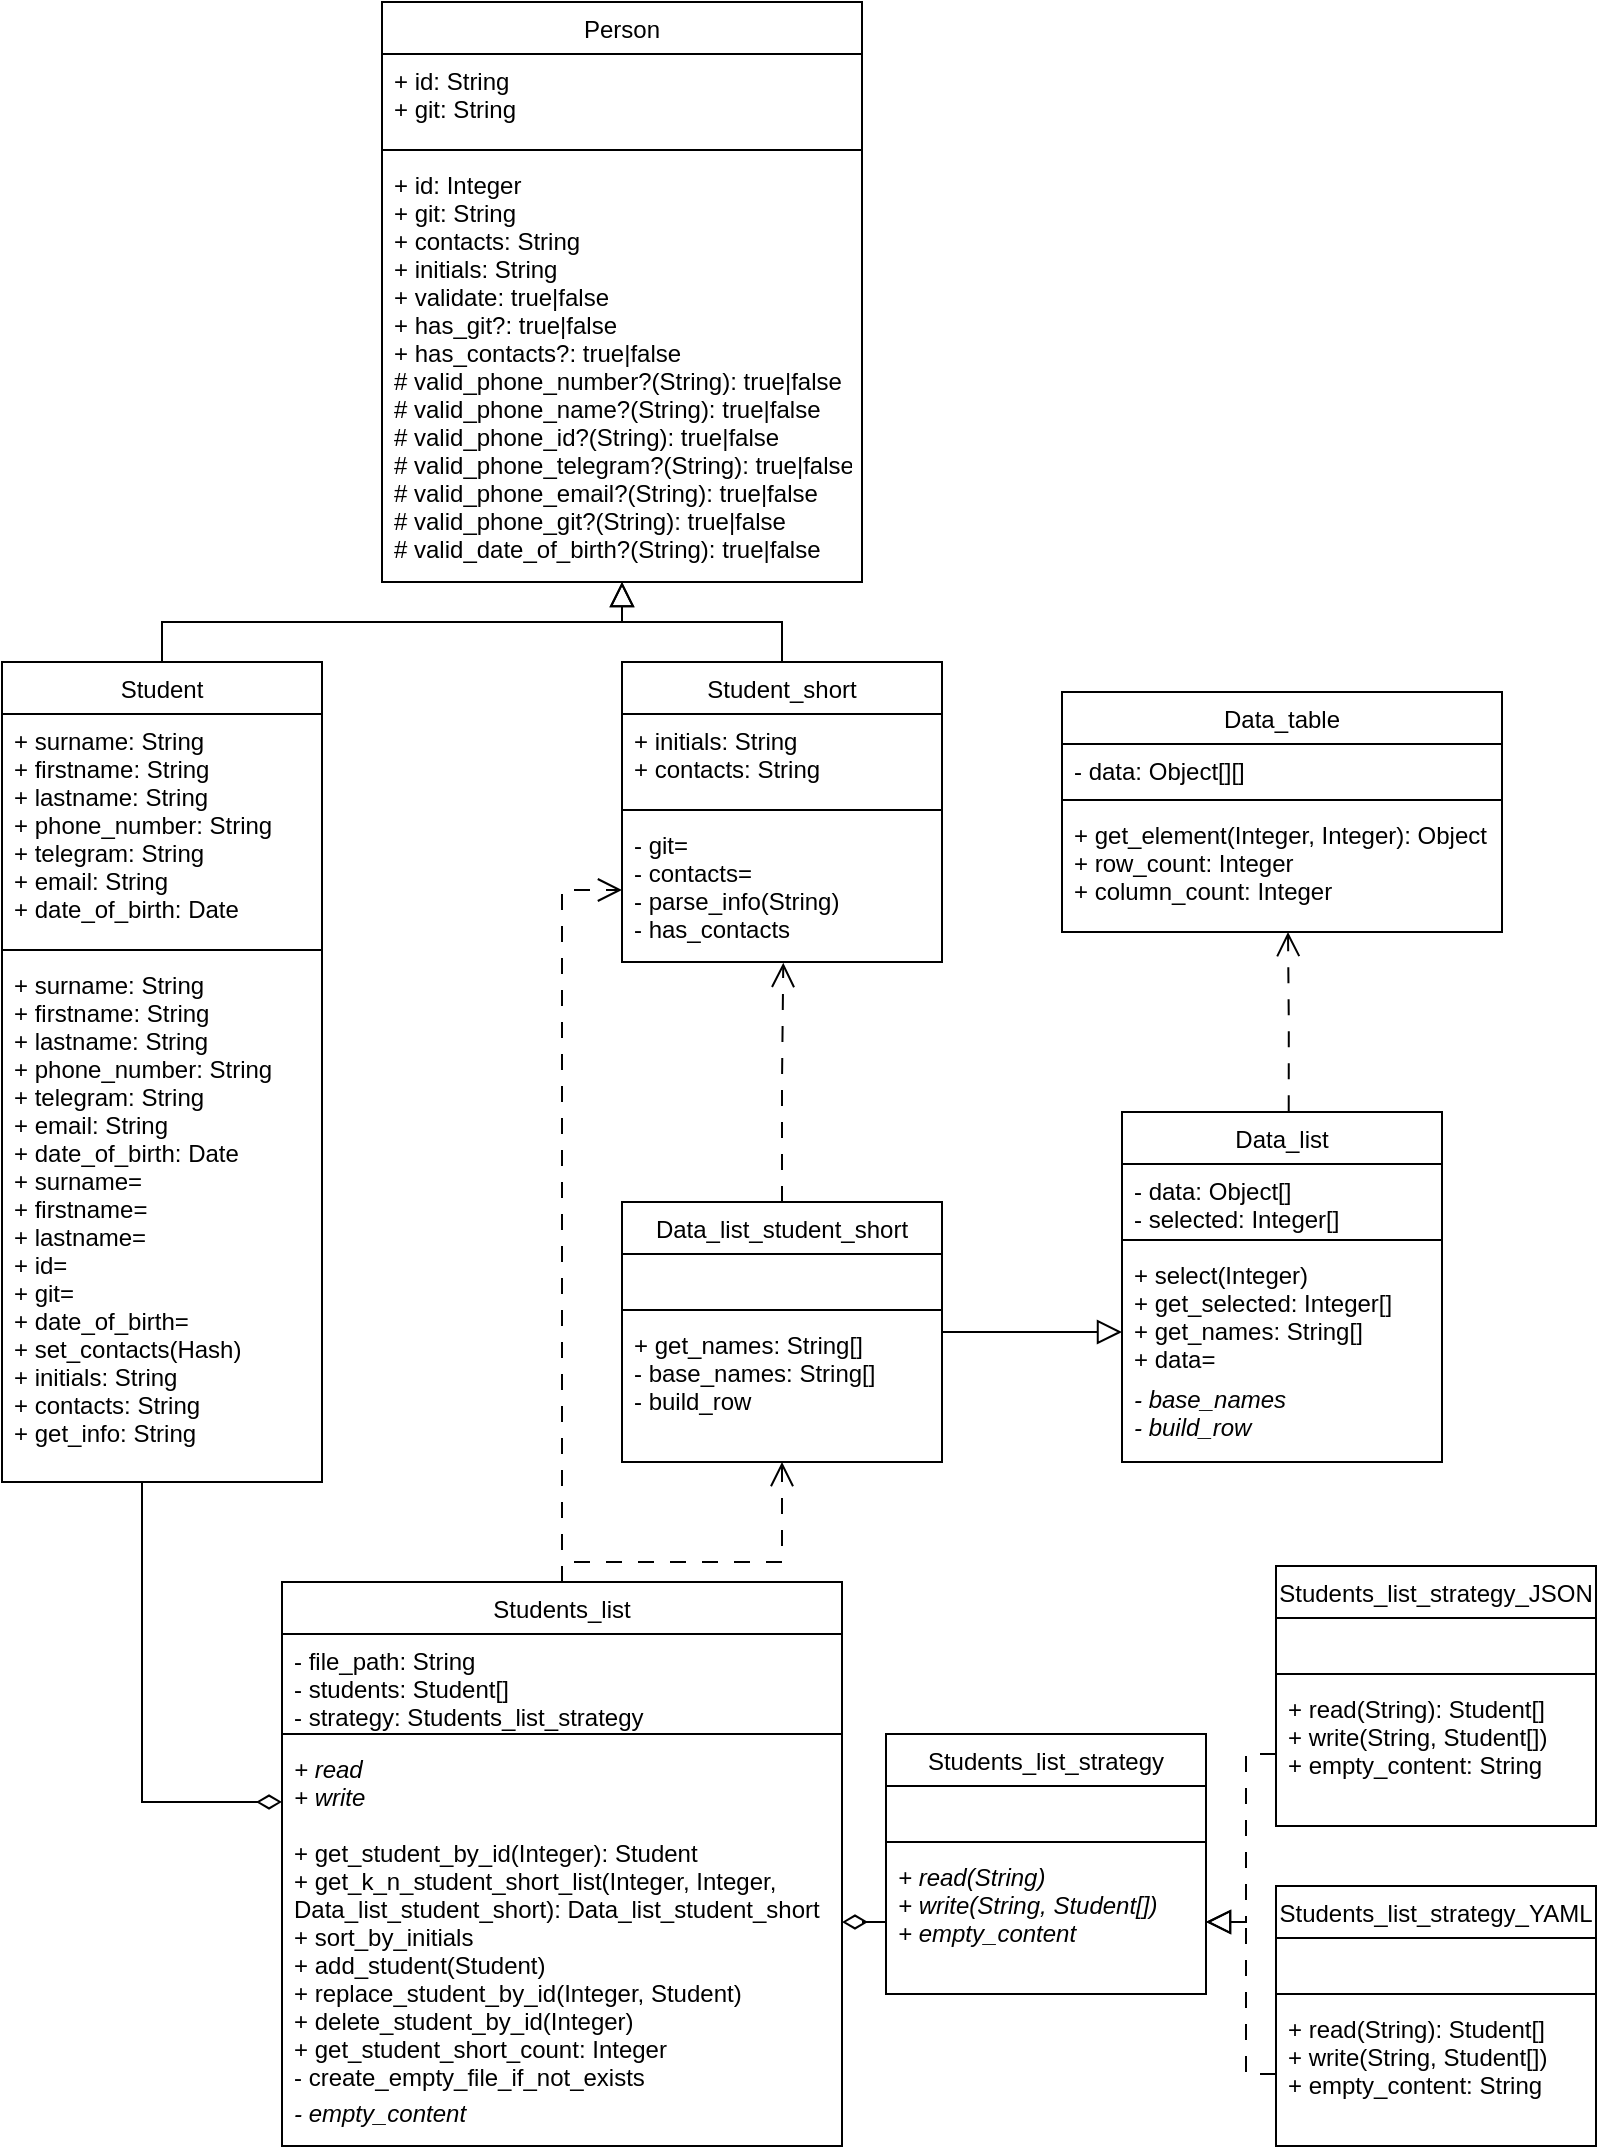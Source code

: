 <mxfile version="24.9.3">
  <diagram id="C5RBs43oDa-KdzZeNtuy" name="Page-1">
    <mxGraphModel dx="2074" dy="1066" grid="0" gridSize="10" guides="1" tooltips="1" connect="1" arrows="1" fold="1" page="1" pageScale="1" pageWidth="827" pageHeight="1169" math="0" shadow="0">
      <root>
        <mxCell id="WIyWlLk6GJQsqaUBKTNV-0" />
        <mxCell id="WIyWlLk6GJQsqaUBKTNV-1" parent="WIyWlLk6GJQsqaUBKTNV-0" />
        <mxCell id="zkfFHV4jXpPFQw0GAbJ--0" value="Person" style="swimlane;fontStyle=0;align=center;verticalAlign=top;childLayout=stackLayout;horizontal=1;startSize=26;horizontalStack=0;resizeParent=1;resizeLast=0;collapsible=1;marginBottom=0;rounded=0;shadow=0;strokeWidth=1;" parent="WIyWlLk6GJQsqaUBKTNV-1" vertex="1">
          <mxGeometry x="220" width="240" height="290" as="geometry">
            <mxRectangle x="230" y="140" width="160" height="26" as="alternateBounds" />
          </mxGeometry>
        </mxCell>
        <mxCell id="zkfFHV4jXpPFQw0GAbJ--1" value="+ id: String&#xa;+ git: String&#xa;" style="text;align=left;verticalAlign=top;spacingLeft=4;spacingRight=4;overflow=hidden;rotatable=0;points=[[0,0.5],[1,0.5]];portConstraint=eastwest;" parent="zkfFHV4jXpPFQw0GAbJ--0" vertex="1">
          <mxGeometry y="26" width="240" height="44" as="geometry" />
        </mxCell>
        <mxCell id="zkfFHV4jXpPFQw0GAbJ--4" value="" style="line;html=1;strokeWidth=1;align=left;verticalAlign=middle;spacingTop=-1;spacingLeft=3;spacingRight=3;rotatable=0;labelPosition=right;points=[];portConstraint=eastwest;" parent="zkfFHV4jXpPFQw0GAbJ--0" vertex="1">
          <mxGeometry y="70" width="240" height="8" as="geometry" />
        </mxCell>
        <mxCell id="zkfFHV4jXpPFQw0GAbJ--5" value="+ id: Integer&#xa;+ git: String&#xa;+ contacts: String&#xa;+ initials: String&#xa;+ validate: true|false&#xa;+ has_git?: true|false&#xa;+ has_contacts?: true|false&#xa;# valid_phone_number?(String): true|false&#xa;# valid_phone_name?(String): true|false&#xa;# valid_phone_id?(String): true|false&#xa;# valid_phone_telegram?(String): true|false&#xa;# valid_phone_email?(String): true|false&#xa;# valid_phone_git?(String): true|false&#xa;# valid_date_of_birth?(String): true|false&#xa;&#xa;&#xa;&#xa;&#xa;&#xa;&#xa;&#xa;&#xa;&#xa;&#xa;&#xa;&#xa;&#xa;&#xa;&#xa;&#xa;" style="text;align=left;verticalAlign=top;spacingLeft=4;spacingRight=4;overflow=hidden;rotatable=0;points=[[0,0.5],[1,0.5]];portConstraint=eastwest;" parent="zkfFHV4jXpPFQw0GAbJ--0" vertex="1">
          <mxGeometry y="78" width="240" height="202" as="geometry" />
        </mxCell>
        <mxCell id="zkfFHV4jXpPFQw0GAbJ--6" value="Student" style="swimlane;fontStyle=0;align=center;verticalAlign=top;childLayout=stackLayout;horizontal=1;startSize=26;horizontalStack=0;resizeParent=1;resizeLast=0;collapsible=1;marginBottom=0;rounded=0;shadow=0;strokeWidth=1;" parent="WIyWlLk6GJQsqaUBKTNV-1" vertex="1">
          <mxGeometry x="30" y="330" width="160" height="410" as="geometry">
            <mxRectangle x="130" y="380" width="160" height="26" as="alternateBounds" />
          </mxGeometry>
        </mxCell>
        <mxCell id="zkfFHV4jXpPFQw0GAbJ--7" value="+ surname: String&#xa;+ firstname: String&#xa;+ lastname: String&#xa;+ phone_number: String&#xa;+ telegram: String&#xa;+ email: String&#xa;+ date_of_birth: Date&#xa;" style="text;align=left;verticalAlign=top;spacingLeft=4;spacingRight=4;overflow=hidden;rotatable=0;points=[[0,0.5],[1,0.5]];portConstraint=eastwest;" parent="zkfFHV4jXpPFQw0GAbJ--6" vertex="1">
          <mxGeometry y="26" width="160" height="114" as="geometry" />
        </mxCell>
        <mxCell id="zkfFHV4jXpPFQw0GAbJ--9" value="" style="line;html=1;strokeWidth=1;align=left;verticalAlign=middle;spacingTop=-1;spacingLeft=3;spacingRight=3;rotatable=0;labelPosition=right;points=[];portConstraint=eastwest;" parent="zkfFHV4jXpPFQw0GAbJ--6" vertex="1">
          <mxGeometry y="140" width="160" height="8" as="geometry" />
        </mxCell>
        <mxCell id="zkfFHV4jXpPFQw0GAbJ--11" value="+ surname: String&#xa;+ firstname: String&#xa;+ lastname: String&#xa;+ phone_number: String&#xa;+ telegram: String&#xa;+ email: String&#xa;+ date_of_birth: Date&#xa;+ surname=&#xa;+ firstname=&#xa;+ lastname=&#xa;+ id=&#xa;+ git=&#xa;+ date_of_birth=&#xa;+ set_contacts(Hash)&#xa;+ initials: String&#xa;+ contacts: String&#xa;+ get_info: String&#xa;&#xa;&#xa;&#xa;&#xa;" style="text;align=left;verticalAlign=top;spacingLeft=4;spacingRight=4;overflow=hidden;rotatable=0;points=[[0,0.5],[1,0.5]];portConstraint=eastwest;" parent="zkfFHV4jXpPFQw0GAbJ--6" vertex="1">
          <mxGeometry y="148" width="160" height="252" as="geometry" />
        </mxCell>
        <mxCell id="zkfFHV4jXpPFQw0GAbJ--12" value="" style="endArrow=block;endSize=10;endFill=0;shadow=0;strokeWidth=1;rounded=0;curved=0;edgeStyle=elbowEdgeStyle;elbow=vertical;" parent="WIyWlLk6GJQsqaUBKTNV-1" source="zkfFHV4jXpPFQw0GAbJ--6" target="zkfFHV4jXpPFQw0GAbJ--0" edge="1">
          <mxGeometry width="160" relative="1" as="geometry">
            <mxPoint x="200" y="133" as="sourcePoint" />
            <mxPoint x="200" y="133" as="targetPoint" />
          </mxGeometry>
        </mxCell>
        <mxCell id="zkfFHV4jXpPFQw0GAbJ--13" value="Student_short" style="swimlane;fontStyle=0;align=center;verticalAlign=top;childLayout=stackLayout;horizontal=1;startSize=26;horizontalStack=0;resizeParent=1;resizeLast=0;collapsible=1;marginBottom=0;rounded=0;shadow=0;strokeWidth=1;" parent="WIyWlLk6GJQsqaUBKTNV-1" vertex="1">
          <mxGeometry x="340" y="330" width="160" height="150" as="geometry">
            <mxRectangle x="340" y="380" width="170" height="26" as="alternateBounds" />
          </mxGeometry>
        </mxCell>
        <mxCell id="zkfFHV4jXpPFQw0GAbJ--14" value="+ initials: String&#xa;+ contacts: String&#xa;&#xa;" style="text;align=left;verticalAlign=top;spacingLeft=4;spacingRight=4;overflow=hidden;rotatable=0;points=[[0,0.5],[1,0.5]];portConstraint=eastwest;" parent="zkfFHV4jXpPFQw0GAbJ--13" vertex="1">
          <mxGeometry y="26" width="160" height="44" as="geometry" />
        </mxCell>
        <mxCell id="zkfFHV4jXpPFQw0GAbJ--15" value="" style="line;html=1;strokeWidth=1;align=left;verticalAlign=middle;spacingTop=-1;spacingLeft=3;spacingRight=3;rotatable=0;labelPosition=right;points=[];portConstraint=eastwest;" parent="zkfFHV4jXpPFQw0GAbJ--13" vertex="1">
          <mxGeometry y="70" width="160" height="8" as="geometry" />
        </mxCell>
        <mxCell id="UXkMw1AITQ270aznI7BL-0" value="- git=&#xa;- contacts=&#xa;- parse_info(String)&#xa;- has_contacts&#xa;" style="text;align=left;verticalAlign=top;spacingLeft=4;spacingRight=4;overflow=hidden;rotatable=0;points=[[0,0.5],[1,0.5]];portConstraint=eastwest;" parent="zkfFHV4jXpPFQw0GAbJ--13" vertex="1">
          <mxGeometry y="78" width="160" height="72" as="geometry" />
        </mxCell>
        <mxCell id="zkfFHV4jXpPFQw0GAbJ--16" value="" style="endArrow=block;endSize=10;endFill=0;shadow=0;strokeWidth=1;rounded=0;curved=0;edgeStyle=elbowEdgeStyle;elbow=vertical;" parent="WIyWlLk6GJQsqaUBKTNV-1" source="zkfFHV4jXpPFQw0GAbJ--13" target="zkfFHV4jXpPFQw0GAbJ--0" edge="1">
          <mxGeometry width="160" relative="1" as="geometry">
            <mxPoint x="210" y="303" as="sourcePoint" />
            <mxPoint x="310" y="201" as="targetPoint" />
          </mxGeometry>
        </mxCell>
        <mxCell id="UXkMw1AITQ270aznI7BL-11" style="edgeStyle=orthogonalEdgeStyle;rounded=0;orthogonalLoop=1;jettySize=auto;html=1;endArrow=block;endFill=0;endSize=10;" parent="WIyWlLk6GJQsqaUBKTNV-1" source="UXkMw1AITQ270aznI7BL-1" target="UXkMw1AITQ270aznI7BL-7" edge="1">
          <mxGeometry relative="1" as="geometry">
            <Array as="points">
              <mxPoint x="570" y="665" />
              <mxPoint x="570" y="665" />
            </Array>
          </mxGeometry>
        </mxCell>
        <mxCell id="UXkMw1AITQ270aznI7BL-1" value="Data_list_student_short" style="swimlane;fontStyle=0;align=center;verticalAlign=top;childLayout=stackLayout;horizontal=1;startSize=26;horizontalStack=0;resizeParent=1;resizeLast=0;collapsible=1;marginBottom=0;rounded=0;shadow=0;strokeWidth=1;" parent="WIyWlLk6GJQsqaUBKTNV-1" vertex="1">
          <mxGeometry x="340" y="600" width="160" height="130" as="geometry">
            <mxRectangle x="340" y="380" width="170" height="26" as="alternateBounds" />
          </mxGeometry>
        </mxCell>
        <mxCell id="UXkMw1AITQ270aznI7BL-2" value="&#xa;&#xa;" style="text;align=left;verticalAlign=top;spacingLeft=4;spacingRight=4;overflow=hidden;rotatable=0;points=[[0,0.5],[1,0.5]];portConstraint=eastwest;" parent="UXkMw1AITQ270aznI7BL-1" vertex="1">
          <mxGeometry y="26" width="160" height="24" as="geometry" />
        </mxCell>
        <mxCell id="UXkMw1AITQ270aznI7BL-3" value="" style="line;html=1;strokeWidth=1;align=left;verticalAlign=middle;spacingTop=-1;spacingLeft=3;spacingRight=3;rotatable=0;labelPosition=right;points=[];portConstraint=eastwest;" parent="UXkMw1AITQ270aznI7BL-1" vertex="1">
          <mxGeometry y="50" width="160" height="8" as="geometry" />
        </mxCell>
        <mxCell id="UXkMw1AITQ270aznI7BL-4" value="+ get_names: String[]&#xa;- base_names: String[]&#xa;- build_row &#xa;" style="text;align=left;verticalAlign=top;spacingLeft=4;spacingRight=4;overflow=hidden;rotatable=0;points=[[0,0.5],[1,0.5]];portConstraint=eastwest;" parent="UXkMw1AITQ270aznI7BL-1" vertex="1">
          <mxGeometry y="58" width="160" height="72" as="geometry" />
        </mxCell>
        <mxCell id="UXkMw1AITQ270aznI7BL-6" style="edgeStyle=orthogonalEdgeStyle;rounded=0;orthogonalLoop=1;jettySize=auto;html=1;entryX=0.504;entryY=1.006;entryDx=0;entryDy=0;entryPerimeter=0;endArrow=open;endFill=0;dashed=1;dashPattern=8 8;endSize=10;" parent="WIyWlLk6GJQsqaUBKTNV-1" source="UXkMw1AITQ270aznI7BL-1" target="UXkMw1AITQ270aznI7BL-0" edge="1">
          <mxGeometry relative="1" as="geometry" />
        </mxCell>
        <mxCell id="UXkMw1AITQ270aznI7BL-7" value="Data_list" style="swimlane;fontStyle=0;align=center;verticalAlign=top;childLayout=stackLayout;horizontal=1;startSize=26;horizontalStack=0;resizeParent=1;resizeLast=0;collapsible=1;marginBottom=0;rounded=0;shadow=0;strokeWidth=1;" parent="WIyWlLk6GJQsqaUBKTNV-1" vertex="1">
          <mxGeometry x="590" y="555" width="160" height="175" as="geometry">
            <mxRectangle x="340" y="380" width="170" height="26" as="alternateBounds" />
          </mxGeometry>
        </mxCell>
        <mxCell id="UXkMw1AITQ270aznI7BL-8" value="- data: Object[]&#xa;- selected: Integer[]&#xa;" style="text;align=left;verticalAlign=top;spacingLeft=4;spacingRight=4;overflow=hidden;rotatable=0;points=[[0,0.5],[1,0.5]];portConstraint=eastwest;" parent="UXkMw1AITQ270aznI7BL-7" vertex="1">
          <mxGeometry y="26" width="160" height="34" as="geometry" />
        </mxCell>
        <mxCell id="UXkMw1AITQ270aznI7BL-9" value="" style="line;html=1;strokeWidth=1;align=left;verticalAlign=middle;spacingTop=-1;spacingLeft=3;spacingRight=3;rotatable=0;labelPosition=right;points=[];portConstraint=eastwest;" parent="UXkMw1AITQ270aznI7BL-7" vertex="1">
          <mxGeometry y="60" width="160" height="8" as="geometry" />
        </mxCell>
        <mxCell id="UXkMw1AITQ270aznI7BL-10" value="+ select(Integer)&#xa;+ get_selected: Integer[]&#xa;+ get_names: String[]&#xa;+ data=&#xa;" style="text;align=left;verticalAlign=top;spacingLeft=4;spacingRight=4;overflow=hidden;rotatable=0;points=[[0,0.5],[1,0.5]];portConstraint=eastwest;" parent="UXkMw1AITQ270aznI7BL-7" vertex="1">
          <mxGeometry y="68" width="160" height="62" as="geometry" />
        </mxCell>
        <mxCell id="UXkMw1AITQ270aznI7BL-12" value="- base_names&#xa;- build_row" style="text;align=left;verticalAlign=top;spacingLeft=4;spacingRight=4;overflow=hidden;rotatable=0;points=[[0,0.5],[1,0.5]];portConstraint=eastwest;fontStyle=2" parent="UXkMw1AITQ270aznI7BL-7" vertex="1">
          <mxGeometry y="130" width="160" height="40" as="geometry" />
        </mxCell>
        <mxCell id="UXkMw1AITQ270aznI7BL-13" value="Data_table" style="swimlane;fontStyle=0;align=center;verticalAlign=top;childLayout=stackLayout;horizontal=1;startSize=26;horizontalStack=0;resizeParent=1;resizeLast=0;collapsible=1;marginBottom=0;rounded=0;shadow=0;strokeWidth=1;" parent="WIyWlLk6GJQsqaUBKTNV-1" vertex="1">
          <mxGeometry x="560" y="345" width="220" height="120" as="geometry">
            <mxRectangle x="340" y="380" width="170" height="26" as="alternateBounds" />
          </mxGeometry>
        </mxCell>
        <mxCell id="UXkMw1AITQ270aznI7BL-14" value="- data: Object[][]" style="text;align=left;verticalAlign=top;spacingLeft=4;spacingRight=4;overflow=hidden;rotatable=0;points=[[0,0.5],[1,0.5]];portConstraint=eastwest;" parent="UXkMw1AITQ270aznI7BL-13" vertex="1">
          <mxGeometry y="26" width="220" height="24" as="geometry" />
        </mxCell>
        <mxCell id="UXkMw1AITQ270aznI7BL-15" value="" style="line;html=1;strokeWidth=1;align=left;verticalAlign=middle;spacingTop=-1;spacingLeft=3;spacingRight=3;rotatable=0;labelPosition=right;points=[];portConstraint=eastwest;" parent="UXkMw1AITQ270aznI7BL-13" vertex="1">
          <mxGeometry y="50" width="220" height="8" as="geometry" />
        </mxCell>
        <mxCell id="UXkMw1AITQ270aznI7BL-16" value="+ get_element(Integer, Integer): Object&#xa;+ row_count: Integer&#xa;+ column_count: Integer&#xa;&#xa;" style="text;align=left;verticalAlign=top;spacingLeft=4;spacingRight=4;overflow=hidden;rotatable=0;points=[[0,0.5],[1,0.5]];portConstraint=eastwest;" parent="UXkMw1AITQ270aznI7BL-13" vertex="1">
          <mxGeometry y="58" width="220" height="62" as="geometry" />
        </mxCell>
        <mxCell id="UXkMw1AITQ270aznI7BL-17" style="edgeStyle=orthogonalEdgeStyle;rounded=0;orthogonalLoop=1;jettySize=auto;html=1;endArrow=open;endFill=0;dashed=1;dashPattern=8 8;endSize=10;exitX=0.521;exitY=-0.002;exitDx=0;exitDy=0;exitPerimeter=0;" parent="WIyWlLk6GJQsqaUBKTNV-1" source="UXkMw1AITQ270aznI7BL-7" edge="1">
          <mxGeometry relative="1" as="geometry">
            <mxPoint x="669.58" y="555" as="sourcePoint" />
            <mxPoint x="673" y="465" as="targetPoint" />
            <Array as="points" />
          </mxGeometry>
        </mxCell>
        <mxCell id="-blnok-HWPJxS03EVm5M-0" value="Students_list" style="swimlane;fontStyle=0;align=center;verticalAlign=top;childLayout=stackLayout;horizontal=1;startSize=26;horizontalStack=0;resizeParent=1;resizeLast=0;collapsible=1;marginBottom=0;rounded=0;shadow=0;strokeWidth=1;" vertex="1" parent="WIyWlLk6GJQsqaUBKTNV-1">
          <mxGeometry x="170" y="790" width="280" height="282" as="geometry">
            <mxRectangle x="340" y="380" width="170" height="26" as="alternateBounds" />
          </mxGeometry>
        </mxCell>
        <mxCell id="-blnok-HWPJxS03EVm5M-1" value="- file_path: String&#xa;- students: Student[]&#xa;- strategy: Students_list_strategy&#xa;" style="text;align=left;verticalAlign=top;spacingLeft=4;spacingRight=4;overflow=hidden;rotatable=0;points=[[0,0.5],[1,0.5]];portConstraint=eastwest;" vertex="1" parent="-blnok-HWPJxS03EVm5M-0">
          <mxGeometry y="26" width="280" height="46" as="geometry" />
        </mxCell>
        <mxCell id="-blnok-HWPJxS03EVm5M-2" value="" style="line;html=1;strokeWidth=1;align=left;verticalAlign=middle;spacingTop=-1;spacingLeft=3;spacingRight=3;rotatable=0;labelPosition=right;points=[];portConstraint=eastwest;" vertex="1" parent="-blnok-HWPJxS03EVm5M-0">
          <mxGeometry y="72" width="280" height="8" as="geometry" />
        </mxCell>
        <mxCell id="-blnok-HWPJxS03EVm5M-3" value="+ read&#xa;+ write&#xa;" style="text;align=left;verticalAlign=top;spacingLeft=4;spacingRight=4;overflow=hidden;rotatable=0;points=[[0,0.5],[1,0.5]];portConstraint=eastwest;fontStyle=2" vertex="1" parent="-blnok-HWPJxS03EVm5M-0">
          <mxGeometry y="80" width="280" height="42" as="geometry" />
        </mxCell>
        <mxCell id="-blnok-HWPJxS03EVm5M-10" value="+ get_student_by_id(Integer): Student&#xa;+ get_k_n_student_short_list(Integer, Integer, &#xa;Data_list_student_short): Data_list_student_short&#xa;+ sort_by_initials&#xa;+ add_student(Student)&#xa;+ replace_student_by_id(Integer, Student)&#xa;+ delete_student_by_id(Integer)&#xa;+ get_student_short_count: Integer&#xa;- create_empty_file_if_not_exists&#xa;&#xa;" style="text;align=left;verticalAlign=top;spacingLeft=4;spacingRight=4;overflow=hidden;rotatable=0;points=[[0,0.5],[1,0.5]];portConstraint=eastwest;fontSize=12;" vertex="1" parent="-blnok-HWPJxS03EVm5M-0">
          <mxGeometry y="122" width="280" height="130" as="geometry" />
        </mxCell>
        <mxCell id="-blnok-HWPJxS03EVm5M-12" value="- empty_content" style="text;align=left;verticalAlign=top;spacingLeft=4;spacingRight=4;overflow=hidden;rotatable=0;points=[[0,0.5],[1,0.5]];portConstraint=eastwest;fontStyle=2" vertex="1" parent="-blnok-HWPJxS03EVm5M-0">
          <mxGeometry y="252" width="280" height="30" as="geometry" />
        </mxCell>
        <mxCell id="-blnok-HWPJxS03EVm5M-6" style="edgeStyle=orthogonalEdgeStyle;rounded=0;orthogonalLoop=1;jettySize=auto;html=1;endArrow=open;endFill=0;dashed=1;dashPattern=8 8;endSize=10;exitX=0.5;exitY=0;exitDx=0;exitDy=0;" edge="1" parent="WIyWlLk6GJQsqaUBKTNV-1" source="-blnok-HWPJxS03EVm5M-0" target="UXkMw1AITQ270aznI7BL-0">
          <mxGeometry relative="1" as="geometry">
            <mxPoint x="370" y="810" as="sourcePoint" />
            <mxPoint x="290" y="520" as="targetPoint" />
          </mxGeometry>
        </mxCell>
        <mxCell id="-blnok-HWPJxS03EVm5M-9" style="edgeStyle=orthogonalEdgeStyle;rounded=0;orthogonalLoop=1;jettySize=auto;html=1;endArrow=none;endFill=0;endSize=6;startArrow=diamondThin;startFill=0;startSize=10;" edge="1" parent="WIyWlLk6GJQsqaUBKTNV-1" source="-blnok-HWPJxS03EVm5M-0">
          <mxGeometry relative="1" as="geometry">
            <Array as="points">
              <mxPoint x="100" y="900" />
            </Array>
            <mxPoint x="160" y="900" as="sourcePoint" />
            <mxPoint x="100" y="740" as="targetPoint" />
          </mxGeometry>
        </mxCell>
        <mxCell id="-blnok-HWPJxS03EVm5M-11" style="edgeStyle=orthogonalEdgeStyle;rounded=0;orthogonalLoop=1;jettySize=auto;html=1;endArrow=open;endFill=0;dashed=1;dashPattern=8 8;endSize=10;exitX=0.5;exitY=0;exitDx=0;exitDy=0;" edge="1" parent="WIyWlLk6GJQsqaUBKTNV-1" source="-blnok-HWPJxS03EVm5M-0" target="UXkMw1AITQ270aznI7BL-1">
          <mxGeometry relative="1" as="geometry">
            <mxPoint x="310" y="801" as="sourcePoint" />
            <mxPoint x="280" y="444" as="targetPoint" />
            <Array as="points">
              <mxPoint x="310" y="780" />
              <mxPoint x="420" y="780" />
            </Array>
          </mxGeometry>
        </mxCell>
        <mxCell id="-blnok-HWPJxS03EVm5M-23" value="Students_list_strategy_JSON" style="swimlane;fontStyle=0;align=center;verticalAlign=top;childLayout=stackLayout;horizontal=1;startSize=26;horizontalStack=0;resizeParent=1;resizeLast=0;collapsible=1;marginBottom=0;rounded=0;shadow=0;strokeWidth=1;" vertex="1" parent="WIyWlLk6GJQsqaUBKTNV-1">
          <mxGeometry x="667" y="782" width="160" height="130" as="geometry">
            <mxRectangle x="340" y="380" width="170" height="26" as="alternateBounds" />
          </mxGeometry>
        </mxCell>
        <mxCell id="-blnok-HWPJxS03EVm5M-24" value="&#xa;&#xa;" style="text;align=left;verticalAlign=top;spacingLeft=4;spacingRight=4;overflow=hidden;rotatable=0;points=[[0,0.5],[1,0.5]];portConstraint=eastwest;" vertex="1" parent="-blnok-HWPJxS03EVm5M-23">
          <mxGeometry y="26" width="160" height="24" as="geometry" />
        </mxCell>
        <mxCell id="-blnok-HWPJxS03EVm5M-25" value="" style="line;html=1;strokeWidth=1;align=left;verticalAlign=middle;spacingTop=-1;spacingLeft=3;spacingRight=3;rotatable=0;labelPosition=right;points=[];portConstraint=eastwest;" vertex="1" parent="-blnok-HWPJxS03EVm5M-23">
          <mxGeometry y="50" width="160" height="8" as="geometry" />
        </mxCell>
        <mxCell id="-blnok-HWPJxS03EVm5M-26" value="+ read(String): Student[]&#xa;+ write(String, Student[])&#xa;+ empty_content: String&#xa;" style="text;align=left;verticalAlign=top;spacingLeft=4;spacingRight=4;overflow=hidden;rotatable=0;points=[[0,0.5],[1,0.5]];portConstraint=eastwest;" vertex="1" parent="-blnok-HWPJxS03EVm5M-23">
          <mxGeometry y="58" width="160" height="72" as="geometry" />
        </mxCell>
        <mxCell id="-blnok-HWPJxS03EVm5M-35" value="Students_list_strategy_YAML" style="swimlane;fontStyle=0;align=center;verticalAlign=top;childLayout=stackLayout;horizontal=1;startSize=26;horizontalStack=0;resizeParent=1;resizeLast=0;collapsible=1;marginBottom=0;rounded=0;shadow=0;strokeWidth=1;" vertex="1" parent="WIyWlLk6GJQsqaUBKTNV-1">
          <mxGeometry x="667" y="942" width="160" height="130" as="geometry">
            <mxRectangle x="340" y="380" width="170" height="26" as="alternateBounds" />
          </mxGeometry>
        </mxCell>
        <mxCell id="-blnok-HWPJxS03EVm5M-36" value="&#xa;&#xa;" style="text;align=left;verticalAlign=top;spacingLeft=4;spacingRight=4;overflow=hidden;rotatable=0;points=[[0,0.5],[1,0.5]];portConstraint=eastwest;" vertex="1" parent="-blnok-HWPJxS03EVm5M-35">
          <mxGeometry y="26" width="160" height="24" as="geometry" />
        </mxCell>
        <mxCell id="-blnok-HWPJxS03EVm5M-37" value="" style="line;html=1;strokeWidth=1;align=left;verticalAlign=middle;spacingTop=-1;spacingLeft=3;spacingRight=3;rotatable=0;labelPosition=right;points=[];portConstraint=eastwest;" vertex="1" parent="-blnok-HWPJxS03EVm5M-35">
          <mxGeometry y="50" width="160" height="8" as="geometry" />
        </mxCell>
        <mxCell id="-blnok-HWPJxS03EVm5M-38" value="+ read(String): Student[]&#xa;+ write(String, Student[])&#xa;+ empty_content: String&#xa;&#xa;&#xa;" style="text;align=left;verticalAlign=top;spacingLeft=4;spacingRight=4;overflow=hidden;rotatable=0;points=[[0,0.5],[1,0.5]];portConstraint=eastwest;" vertex="1" parent="-blnok-HWPJxS03EVm5M-35">
          <mxGeometry y="58" width="160" height="72" as="geometry" />
        </mxCell>
        <mxCell id="-blnok-HWPJxS03EVm5M-39" value="Students_list_strategy" style="swimlane;fontStyle=0;align=center;verticalAlign=top;childLayout=stackLayout;horizontal=1;startSize=26;horizontalStack=0;resizeParent=1;resizeLast=0;collapsible=1;marginBottom=0;rounded=0;shadow=0;strokeWidth=1;" vertex="1" parent="WIyWlLk6GJQsqaUBKTNV-1">
          <mxGeometry x="472" y="866" width="160" height="130" as="geometry">
            <mxRectangle x="340" y="380" width="170" height="26" as="alternateBounds" />
          </mxGeometry>
        </mxCell>
        <mxCell id="-blnok-HWPJxS03EVm5M-40" value="&#xa;&#xa;" style="text;align=left;verticalAlign=top;spacingLeft=4;spacingRight=4;overflow=hidden;rotatable=0;points=[[0,0.5],[1,0.5]];portConstraint=eastwest;" vertex="1" parent="-blnok-HWPJxS03EVm5M-39">
          <mxGeometry y="26" width="160" height="24" as="geometry" />
        </mxCell>
        <mxCell id="-blnok-HWPJxS03EVm5M-41" value="" style="line;html=1;strokeWidth=1;align=left;verticalAlign=middle;spacingTop=-1;spacingLeft=3;spacingRight=3;rotatable=0;labelPosition=right;points=[];portConstraint=eastwest;" vertex="1" parent="-blnok-HWPJxS03EVm5M-39">
          <mxGeometry y="50" width="160" height="8" as="geometry" />
        </mxCell>
        <mxCell id="-blnok-HWPJxS03EVm5M-42" value="+ read(String)&#xa;+ write(String, Student[])&#xa;+ empty_content&#xa;" style="text;align=left;verticalAlign=top;spacingLeft=4;spacingRight=4;overflow=hidden;rotatable=0;points=[[0,0.5],[1,0.5]];portConstraint=eastwest;fontStyle=2" vertex="1" parent="-blnok-HWPJxS03EVm5M-39">
          <mxGeometry y="58" width="160" height="72" as="geometry" />
        </mxCell>
        <mxCell id="-blnok-HWPJxS03EVm5M-43" style="edgeStyle=orthogonalEdgeStyle;rounded=0;orthogonalLoop=1;jettySize=auto;html=1;endArrow=block;endFill=0;endSize=10;dashed=1;dashPattern=8 8;" edge="1" parent="WIyWlLk6GJQsqaUBKTNV-1" source="-blnok-HWPJxS03EVm5M-26" target="-blnok-HWPJxS03EVm5M-42">
          <mxGeometry relative="1" as="geometry">
            <Array as="points">
              <mxPoint x="652" y="876" />
              <mxPoint x="652" y="960" />
            </Array>
          </mxGeometry>
        </mxCell>
        <mxCell id="-blnok-HWPJxS03EVm5M-44" style="edgeStyle=orthogonalEdgeStyle;rounded=0;orthogonalLoop=1;jettySize=auto;html=1;endArrow=block;endFill=0;endSize=10;dashed=1;dashPattern=8 8;" edge="1" parent="WIyWlLk6GJQsqaUBKTNV-1" source="-blnok-HWPJxS03EVm5M-38" target="-blnok-HWPJxS03EVm5M-42">
          <mxGeometry relative="1" as="geometry">
            <Array as="points">
              <mxPoint x="652" y="1036" />
              <mxPoint x="652" y="960" />
            </Array>
          </mxGeometry>
        </mxCell>
        <mxCell id="-blnok-HWPJxS03EVm5M-45" style="edgeStyle=orthogonalEdgeStyle;rounded=0;orthogonalLoop=1;jettySize=auto;html=1;endSize=6;endArrow=none;endFill=0;startArrow=diamondThin;startFill=0;startSize=10;" edge="1" parent="WIyWlLk6GJQsqaUBKTNV-1" source="-blnok-HWPJxS03EVm5M-10" target="-blnok-HWPJxS03EVm5M-42">
          <mxGeometry relative="1" as="geometry">
            <Array as="points">
              <mxPoint x="460" y="960" />
              <mxPoint x="460" y="960" />
            </Array>
          </mxGeometry>
        </mxCell>
      </root>
    </mxGraphModel>
  </diagram>
</mxfile>
